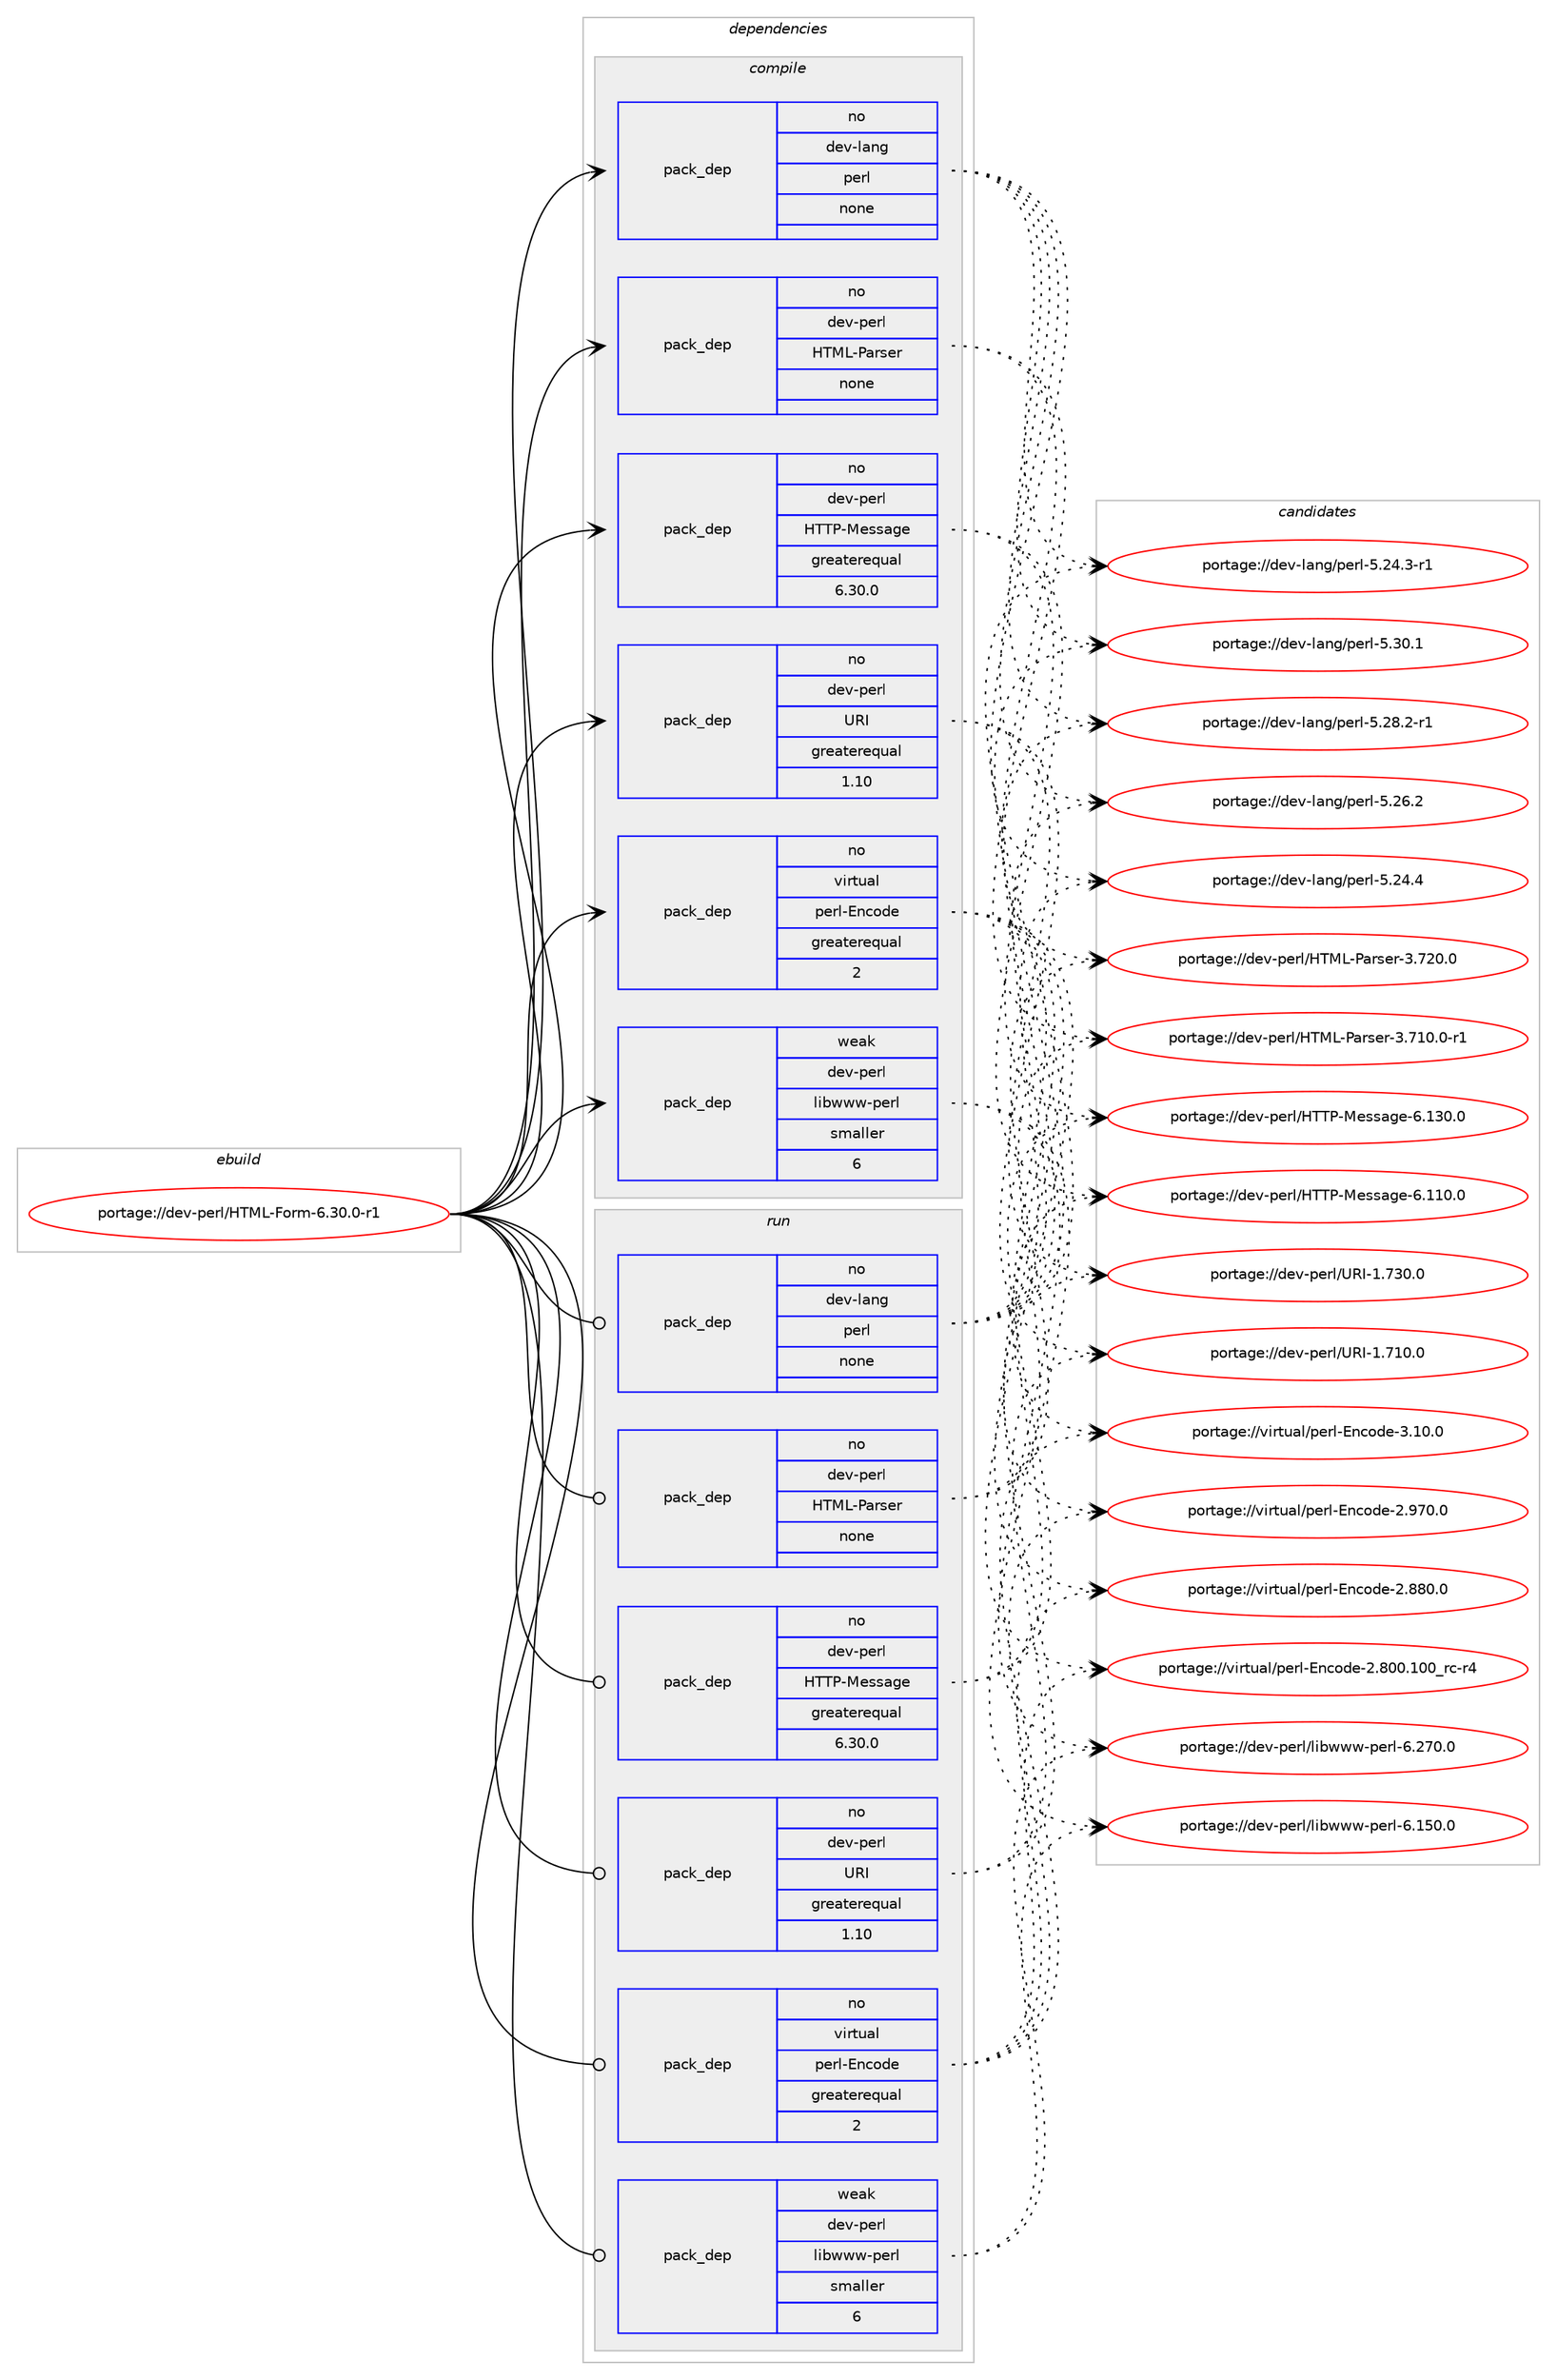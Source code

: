 digraph prolog {

# *************
# Graph options
# *************

newrank=true;
concentrate=true;
compound=true;
graph [rankdir=LR,fontname=Helvetica,fontsize=10,ranksep=1.5];#, ranksep=2.5, nodesep=0.2];
edge  [arrowhead=vee];
node  [fontname=Helvetica,fontsize=10];

# **********
# The ebuild
# **********

subgraph cluster_leftcol {
color=gray;
rank=same;
label=<<i>ebuild</i>>;
id [label="portage://dev-perl/HTML-Form-6.30.0-r1", color=red, width=4, href="../dev-perl/HTML-Form-6.30.0-r1.svg"];
}

# ****************
# The dependencies
# ****************

subgraph cluster_midcol {
color=gray;
label=<<i>dependencies</i>>;
subgraph cluster_compile {
fillcolor="#eeeeee";
style=filled;
label=<<i>compile</i>>;
subgraph pack365546 {
dependency492791 [label=<<TABLE BORDER="0" CELLBORDER="1" CELLSPACING="0" CELLPADDING="4" WIDTH="220"><TR><TD ROWSPAN="6" CELLPADDING="30">pack_dep</TD></TR><TR><TD WIDTH="110">no</TD></TR><TR><TD>dev-lang</TD></TR><TR><TD>perl</TD></TR><TR><TD>none</TD></TR><TR><TD></TD></TR></TABLE>>, shape=none, color=blue];
}
id:e -> dependency492791:w [weight=20,style="solid",arrowhead="vee"];
subgraph pack365547 {
dependency492792 [label=<<TABLE BORDER="0" CELLBORDER="1" CELLSPACING="0" CELLPADDING="4" WIDTH="220"><TR><TD ROWSPAN="6" CELLPADDING="30">pack_dep</TD></TR><TR><TD WIDTH="110">no</TD></TR><TR><TD>dev-perl</TD></TR><TR><TD>HTML-Parser</TD></TR><TR><TD>none</TD></TR><TR><TD></TD></TR></TABLE>>, shape=none, color=blue];
}
id:e -> dependency492792:w [weight=20,style="solid",arrowhead="vee"];
subgraph pack365548 {
dependency492793 [label=<<TABLE BORDER="0" CELLBORDER="1" CELLSPACING="0" CELLPADDING="4" WIDTH="220"><TR><TD ROWSPAN="6" CELLPADDING="30">pack_dep</TD></TR><TR><TD WIDTH="110">no</TD></TR><TR><TD>dev-perl</TD></TR><TR><TD>HTTP-Message</TD></TR><TR><TD>greaterequal</TD></TR><TR><TD>6.30.0</TD></TR></TABLE>>, shape=none, color=blue];
}
id:e -> dependency492793:w [weight=20,style="solid",arrowhead="vee"];
subgraph pack365549 {
dependency492794 [label=<<TABLE BORDER="0" CELLBORDER="1" CELLSPACING="0" CELLPADDING="4" WIDTH="220"><TR><TD ROWSPAN="6" CELLPADDING="30">pack_dep</TD></TR><TR><TD WIDTH="110">no</TD></TR><TR><TD>dev-perl</TD></TR><TR><TD>URI</TD></TR><TR><TD>greaterequal</TD></TR><TR><TD>1.10</TD></TR></TABLE>>, shape=none, color=blue];
}
id:e -> dependency492794:w [weight=20,style="solid",arrowhead="vee"];
subgraph pack365550 {
dependency492795 [label=<<TABLE BORDER="0" CELLBORDER="1" CELLSPACING="0" CELLPADDING="4" WIDTH="220"><TR><TD ROWSPAN="6" CELLPADDING="30">pack_dep</TD></TR><TR><TD WIDTH="110">no</TD></TR><TR><TD>virtual</TD></TR><TR><TD>perl-Encode</TD></TR><TR><TD>greaterequal</TD></TR><TR><TD>2</TD></TR></TABLE>>, shape=none, color=blue];
}
id:e -> dependency492795:w [weight=20,style="solid",arrowhead="vee"];
subgraph pack365551 {
dependency492796 [label=<<TABLE BORDER="0" CELLBORDER="1" CELLSPACING="0" CELLPADDING="4" WIDTH="220"><TR><TD ROWSPAN="6" CELLPADDING="30">pack_dep</TD></TR><TR><TD WIDTH="110">weak</TD></TR><TR><TD>dev-perl</TD></TR><TR><TD>libwww-perl</TD></TR><TR><TD>smaller</TD></TR><TR><TD>6</TD></TR></TABLE>>, shape=none, color=blue];
}
id:e -> dependency492796:w [weight=20,style="solid",arrowhead="vee"];
}
subgraph cluster_compileandrun {
fillcolor="#eeeeee";
style=filled;
label=<<i>compile and run</i>>;
}
subgraph cluster_run {
fillcolor="#eeeeee";
style=filled;
label=<<i>run</i>>;
subgraph pack365552 {
dependency492797 [label=<<TABLE BORDER="0" CELLBORDER="1" CELLSPACING="0" CELLPADDING="4" WIDTH="220"><TR><TD ROWSPAN="6" CELLPADDING="30">pack_dep</TD></TR><TR><TD WIDTH="110">no</TD></TR><TR><TD>dev-lang</TD></TR><TR><TD>perl</TD></TR><TR><TD>none</TD></TR><TR><TD></TD></TR></TABLE>>, shape=none, color=blue];
}
id:e -> dependency492797:w [weight=20,style="solid",arrowhead="odot"];
subgraph pack365553 {
dependency492798 [label=<<TABLE BORDER="0" CELLBORDER="1" CELLSPACING="0" CELLPADDING="4" WIDTH="220"><TR><TD ROWSPAN="6" CELLPADDING="30">pack_dep</TD></TR><TR><TD WIDTH="110">no</TD></TR><TR><TD>dev-perl</TD></TR><TR><TD>HTML-Parser</TD></TR><TR><TD>none</TD></TR><TR><TD></TD></TR></TABLE>>, shape=none, color=blue];
}
id:e -> dependency492798:w [weight=20,style="solid",arrowhead="odot"];
subgraph pack365554 {
dependency492799 [label=<<TABLE BORDER="0" CELLBORDER="1" CELLSPACING="0" CELLPADDING="4" WIDTH="220"><TR><TD ROWSPAN="6" CELLPADDING="30">pack_dep</TD></TR><TR><TD WIDTH="110">no</TD></TR><TR><TD>dev-perl</TD></TR><TR><TD>HTTP-Message</TD></TR><TR><TD>greaterequal</TD></TR><TR><TD>6.30.0</TD></TR></TABLE>>, shape=none, color=blue];
}
id:e -> dependency492799:w [weight=20,style="solid",arrowhead="odot"];
subgraph pack365555 {
dependency492800 [label=<<TABLE BORDER="0" CELLBORDER="1" CELLSPACING="0" CELLPADDING="4" WIDTH="220"><TR><TD ROWSPAN="6" CELLPADDING="30">pack_dep</TD></TR><TR><TD WIDTH="110">no</TD></TR><TR><TD>dev-perl</TD></TR><TR><TD>URI</TD></TR><TR><TD>greaterequal</TD></TR><TR><TD>1.10</TD></TR></TABLE>>, shape=none, color=blue];
}
id:e -> dependency492800:w [weight=20,style="solid",arrowhead="odot"];
subgraph pack365556 {
dependency492801 [label=<<TABLE BORDER="0" CELLBORDER="1" CELLSPACING="0" CELLPADDING="4" WIDTH="220"><TR><TD ROWSPAN="6" CELLPADDING="30">pack_dep</TD></TR><TR><TD WIDTH="110">no</TD></TR><TR><TD>virtual</TD></TR><TR><TD>perl-Encode</TD></TR><TR><TD>greaterequal</TD></TR><TR><TD>2</TD></TR></TABLE>>, shape=none, color=blue];
}
id:e -> dependency492801:w [weight=20,style="solid",arrowhead="odot"];
subgraph pack365557 {
dependency492802 [label=<<TABLE BORDER="0" CELLBORDER="1" CELLSPACING="0" CELLPADDING="4" WIDTH="220"><TR><TD ROWSPAN="6" CELLPADDING="30">pack_dep</TD></TR><TR><TD WIDTH="110">weak</TD></TR><TR><TD>dev-perl</TD></TR><TR><TD>libwww-perl</TD></TR><TR><TD>smaller</TD></TR><TR><TD>6</TD></TR></TABLE>>, shape=none, color=blue];
}
id:e -> dependency492802:w [weight=20,style="solid",arrowhead="odot"];
}
}

# **************
# The candidates
# **************

subgraph cluster_choices {
rank=same;
color=gray;
label=<<i>candidates</i>>;

subgraph choice365546 {
color=black;
nodesep=1;
choice10010111845108971101034711210111410845534651484649 [label="portage://dev-lang/perl-5.30.1", color=red, width=4,href="../dev-lang/perl-5.30.1.svg"];
choice100101118451089711010347112101114108455346505646504511449 [label="portage://dev-lang/perl-5.28.2-r1", color=red, width=4,href="../dev-lang/perl-5.28.2-r1.svg"];
choice10010111845108971101034711210111410845534650544650 [label="portage://dev-lang/perl-5.26.2", color=red, width=4,href="../dev-lang/perl-5.26.2.svg"];
choice10010111845108971101034711210111410845534650524652 [label="portage://dev-lang/perl-5.24.4", color=red, width=4,href="../dev-lang/perl-5.24.4.svg"];
choice100101118451089711010347112101114108455346505246514511449 [label="portage://dev-lang/perl-5.24.3-r1", color=red, width=4,href="../dev-lang/perl-5.24.3-r1.svg"];
dependency492791:e -> choice10010111845108971101034711210111410845534651484649:w [style=dotted,weight="100"];
dependency492791:e -> choice100101118451089711010347112101114108455346505646504511449:w [style=dotted,weight="100"];
dependency492791:e -> choice10010111845108971101034711210111410845534650544650:w [style=dotted,weight="100"];
dependency492791:e -> choice10010111845108971101034711210111410845534650524652:w [style=dotted,weight="100"];
dependency492791:e -> choice100101118451089711010347112101114108455346505246514511449:w [style=dotted,weight="100"];
}
subgraph choice365547 {
color=black;
nodesep=1;
choice1001011184511210111410847728477764580971141151011144551465550484648 [label="portage://dev-perl/HTML-Parser-3.720.0", color=red, width=4,href="../dev-perl/HTML-Parser-3.720.0.svg"];
choice10010111845112101114108477284777645809711411510111445514655494846484511449 [label="portage://dev-perl/HTML-Parser-3.710.0-r1", color=red, width=4,href="../dev-perl/HTML-Parser-3.710.0-r1.svg"];
dependency492792:e -> choice1001011184511210111410847728477764580971141151011144551465550484648:w [style=dotted,weight="100"];
dependency492792:e -> choice10010111845112101114108477284777645809711411510111445514655494846484511449:w [style=dotted,weight="100"];
}
subgraph choice365548 {
color=black;
nodesep=1;
choice1001011184511210111410847728484804577101115115971031014554464951484648 [label="portage://dev-perl/HTTP-Message-6.130.0", color=red, width=4,href="../dev-perl/HTTP-Message-6.130.0.svg"];
choice1001011184511210111410847728484804577101115115971031014554464949484648 [label="portage://dev-perl/HTTP-Message-6.110.0", color=red, width=4,href="../dev-perl/HTTP-Message-6.110.0.svg"];
dependency492793:e -> choice1001011184511210111410847728484804577101115115971031014554464951484648:w [style=dotted,weight="100"];
dependency492793:e -> choice1001011184511210111410847728484804577101115115971031014554464949484648:w [style=dotted,weight="100"];
}
subgraph choice365549 {
color=black;
nodesep=1;
choice10010111845112101114108478582734549465551484648 [label="portage://dev-perl/URI-1.730.0", color=red, width=4,href="../dev-perl/URI-1.730.0.svg"];
choice10010111845112101114108478582734549465549484648 [label="portage://dev-perl/URI-1.710.0", color=red, width=4,href="../dev-perl/URI-1.710.0.svg"];
dependency492794:e -> choice10010111845112101114108478582734549465551484648:w [style=dotted,weight="100"];
dependency492794:e -> choice10010111845112101114108478582734549465549484648:w [style=dotted,weight="100"];
}
subgraph choice365550 {
color=black;
nodesep=1;
choice118105114116117971084711210111410845691109911110010145514649484648 [label="portage://virtual/perl-Encode-3.10.0", color=red, width=4,href="../virtual/perl-Encode-3.10.0.svg"];
choice11810511411611797108471121011141084569110991111001014550465755484648 [label="portage://virtual/perl-Encode-2.970.0", color=red, width=4,href="../virtual/perl-Encode-2.970.0.svg"];
choice11810511411611797108471121011141084569110991111001014550465656484648 [label="portage://virtual/perl-Encode-2.880.0", color=red, width=4,href="../virtual/perl-Encode-2.880.0.svg"];
choice11810511411611797108471121011141084569110991111001014550465648484649484895114994511452 [label="portage://virtual/perl-Encode-2.800.100_rc-r4", color=red, width=4,href="../virtual/perl-Encode-2.800.100_rc-r4.svg"];
dependency492795:e -> choice118105114116117971084711210111410845691109911110010145514649484648:w [style=dotted,weight="100"];
dependency492795:e -> choice11810511411611797108471121011141084569110991111001014550465755484648:w [style=dotted,weight="100"];
dependency492795:e -> choice11810511411611797108471121011141084569110991111001014550465656484648:w [style=dotted,weight="100"];
dependency492795:e -> choice11810511411611797108471121011141084569110991111001014550465648484649484895114994511452:w [style=dotted,weight="100"];
}
subgraph choice365551 {
color=black;
nodesep=1;
choice100101118451121011141084710810598119119119451121011141084554465055484648 [label="portage://dev-perl/libwww-perl-6.270.0", color=red, width=4,href="../dev-perl/libwww-perl-6.270.0.svg"];
choice100101118451121011141084710810598119119119451121011141084554464953484648 [label="portage://dev-perl/libwww-perl-6.150.0", color=red, width=4,href="../dev-perl/libwww-perl-6.150.0.svg"];
dependency492796:e -> choice100101118451121011141084710810598119119119451121011141084554465055484648:w [style=dotted,weight="100"];
dependency492796:e -> choice100101118451121011141084710810598119119119451121011141084554464953484648:w [style=dotted,weight="100"];
}
subgraph choice365552 {
color=black;
nodesep=1;
choice10010111845108971101034711210111410845534651484649 [label="portage://dev-lang/perl-5.30.1", color=red, width=4,href="../dev-lang/perl-5.30.1.svg"];
choice100101118451089711010347112101114108455346505646504511449 [label="portage://dev-lang/perl-5.28.2-r1", color=red, width=4,href="../dev-lang/perl-5.28.2-r1.svg"];
choice10010111845108971101034711210111410845534650544650 [label="portage://dev-lang/perl-5.26.2", color=red, width=4,href="../dev-lang/perl-5.26.2.svg"];
choice10010111845108971101034711210111410845534650524652 [label="portage://dev-lang/perl-5.24.4", color=red, width=4,href="../dev-lang/perl-5.24.4.svg"];
choice100101118451089711010347112101114108455346505246514511449 [label="portage://dev-lang/perl-5.24.3-r1", color=red, width=4,href="../dev-lang/perl-5.24.3-r1.svg"];
dependency492797:e -> choice10010111845108971101034711210111410845534651484649:w [style=dotted,weight="100"];
dependency492797:e -> choice100101118451089711010347112101114108455346505646504511449:w [style=dotted,weight="100"];
dependency492797:e -> choice10010111845108971101034711210111410845534650544650:w [style=dotted,weight="100"];
dependency492797:e -> choice10010111845108971101034711210111410845534650524652:w [style=dotted,weight="100"];
dependency492797:e -> choice100101118451089711010347112101114108455346505246514511449:w [style=dotted,weight="100"];
}
subgraph choice365553 {
color=black;
nodesep=1;
choice1001011184511210111410847728477764580971141151011144551465550484648 [label="portage://dev-perl/HTML-Parser-3.720.0", color=red, width=4,href="../dev-perl/HTML-Parser-3.720.0.svg"];
choice10010111845112101114108477284777645809711411510111445514655494846484511449 [label="portage://dev-perl/HTML-Parser-3.710.0-r1", color=red, width=4,href="../dev-perl/HTML-Parser-3.710.0-r1.svg"];
dependency492798:e -> choice1001011184511210111410847728477764580971141151011144551465550484648:w [style=dotted,weight="100"];
dependency492798:e -> choice10010111845112101114108477284777645809711411510111445514655494846484511449:w [style=dotted,weight="100"];
}
subgraph choice365554 {
color=black;
nodesep=1;
choice1001011184511210111410847728484804577101115115971031014554464951484648 [label="portage://dev-perl/HTTP-Message-6.130.0", color=red, width=4,href="../dev-perl/HTTP-Message-6.130.0.svg"];
choice1001011184511210111410847728484804577101115115971031014554464949484648 [label="portage://dev-perl/HTTP-Message-6.110.0", color=red, width=4,href="../dev-perl/HTTP-Message-6.110.0.svg"];
dependency492799:e -> choice1001011184511210111410847728484804577101115115971031014554464951484648:w [style=dotted,weight="100"];
dependency492799:e -> choice1001011184511210111410847728484804577101115115971031014554464949484648:w [style=dotted,weight="100"];
}
subgraph choice365555 {
color=black;
nodesep=1;
choice10010111845112101114108478582734549465551484648 [label="portage://dev-perl/URI-1.730.0", color=red, width=4,href="../dev-perl/URI-1.730.0.svg"];
choice10010111845112101114108478582734549465549484648 [label="portage://dev-perl/URI-1.710.0", color=red, width=4,href="../dev-perl/URI-1.710.0.svg"];
dependency492800:e -> choice10010111845112101114108478582734549465551484648:w [style=dotted,weight="100"];
dependency492800:e -> choice10010111845112101114108478582734549465549484648:w [style=dotted,weight="100"];
}
subgraph choice365556 {
color=black;
nodesep=1;
choice118105114116117971084711210111410845691109911110010145514649484648 [label="portage://virtual/perl-Encode-3.10.0", color=red, width=4,href="../virtual/perl-Encode-3.10.0.svg"];
choice11810511411611797108471121011141084569110991111001014550465755484648 [label="portage://virtual/perl-Encode-2.970.0", color=red, width=4,href="../virtual/perl-Encode-2.970.0.svg"];
choice11810511411611797108471121011141084569110991111001014550465656484648 [label="portage://virtual/perl-Encode-2.880.0", color=red, width=4,href="../virtual/perl-Encode-2.880.0.svg"];
choice11810511411611797108471121011141084569110991111001014550465648484649484895114994511452 [label="portage://virtual/perl-Encode-2.800.100_rc-r4", color=red, width=4,href="../virtual/perl-Encode-2.800.100_rc-r4.svg"];
dependency492801:e -> choice118105114116117971084711210111410845691109911110010145514649484648:w [style=dotted,weight="100"];
dependency492801:e -> choice11810511411611797108471121011141084569110991111001014550465755484648:w [style=dotted,weight="100"];
dependency492801:e -> choice11810511411611797108471121011141084569110991111001014550465656484648:w [style=dotted,weight="100"];
dependency492801:e -> choice11810511411611797108471121011141084569110991111001014550465648484649484895114994511452:w [style=dotted,weight="100"];
}
subgraph choice365557 {
color=black;
nodesep=1;
choice100101118451121011141084710810598119119119451121011141084554465055484648 [label="portage://dev-perl/libwww-perl-6.270.0", color=red, width=4,href="../dev-perl/libwww-perl-6.270.0.svg"];
choice100101118451121011141084710810598119119119451121011141084554464953484648 [label="portage://dev-perl/libwww-perl-6.150.0", color=red, width=4,href="../dev-perl/libwww-perl-6.150.0.svg"];
dependency492802:e -> choice100101118451121011141084710810598119119119451121011141084554465055484648:w [style=dotted,weight="100"];
dependency492802:e -> choice100101118451121011141084710810598119119119451121011141084554464953484648:w [style=dotted,weight="100"];
}
}

}
